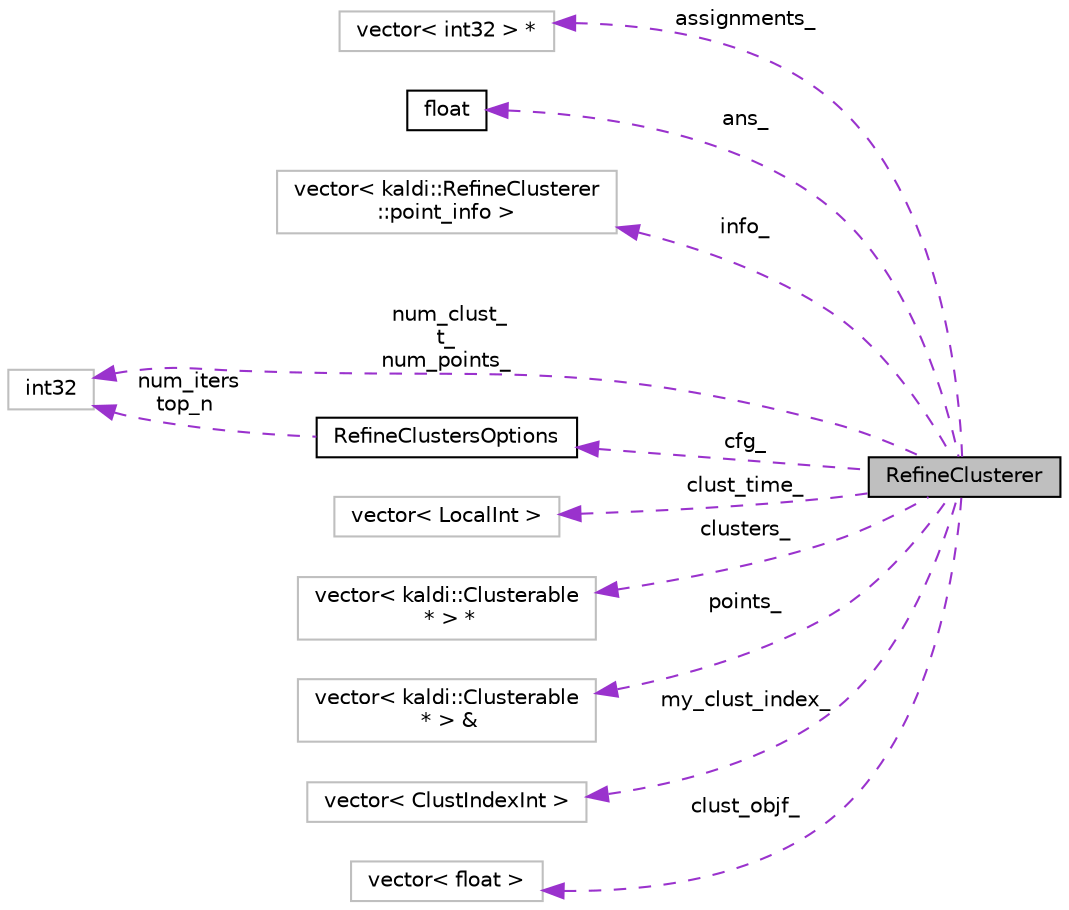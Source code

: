 digraph "RefineClusterer"
{
  edge [fontname="Helvetica",fontsize="10",labelfontname="Helvetica",labelfontsize="10"];
  node [fontname="Helvetica",fontsize="10",shape=record];
  rankdir="LR";
  Node1 [label="RefineClusterer",height=0.2,width=0.4,color="black", fillcolor="grey75", style="filled", fontcolor="black"];
  Node2 -> Node1 [dir="back",color="darkorchid3",fontsize="10",style="dashed",label=" assignments_" ,fontname="Helvetica"];
  Node2 [label="vector\< int32 \> *",height=0.2,width=0.4,color="grey75", fillcolor="white", style="filled"];
  Node3 -> Node1 [dir="back",color="darkorchid3",fontsize="10",style="dashed",label=" ans_" ,fontname="Helvetica"];
  Node3 [label="float",height=0.2,width=0.4,color="black", fillcolor="white", style="filled",URL="$classfloat.html"];
  Node4 -> Node1 [dir="back",color="darkorchid3",fontsize="10",style="dashed",label=" info_" ,fontname="Helvetica"];
  Node4 [label="vector\< kaldi::RefineClusterer\l::point_info \>",height=0.2,width=0.4,color="grey75", fillcolor="white", style="filled"];
  Node5 -> Node1 [dir="back",color="darkorchid3",fontsize="10",style="dashed",label=" cfg_" ,fontname="Helvetica"];
  Node5 [label="RefineClustersOptions",height=0.2,width=0.4,color="black", fillcolor="white", style="filled",URL="$structkaldi_1_1RefineClustersOptions.html"];
  Node6 -> Node5 [dir="back",color="darkorchid3",fontsize="10",style="dashed",label=" num_iters\ntop_n" ,fontname="Helvetica"];
  Node6 [label="int32",height=0.2,width=0.4,color="grey75", fillcolor="white", style="filled"];
  Node7 -> Node1 [dir="back",color="darkorchid3",fontsize="10",style="dashed",label=" clust_time_" ,fontname="Helvetica"];
  Node7 [label="vector\< LocalInt \>",height=0.2,width=0.4,color="grey75", fillcolor="white", style="filled"];
  Node8 -> Node1 [dir="back",color="darkorchid3",fontsize="10",style="dashed",label=" clusters_" ,fontname="Helvetica"];
  Node8 [label="vector\< kaldi::Clusterable\l * \> *",height=0.2,width=0.4,color="grey75", fillcolor="white", style="filled"];
  Node9 -> Node1 [dir="back",color="darkorchid3",fontsize="10",style="dashed",label=" points_" ,fontname="Helvetica"];
  Node9 [label="vector\< kaldi::Clusterable\l * \> &",height=0.2,width=0.4,color="grey75", fillcolor="white", style="filled"];
  Node10 -> Node1 [dir="back",color="darkorchid3",fontsize="10",style="dashed",label=" my_clust_index_" ,fontname="Helvetica"];
  Node10 [label="vector\< ClustIndexInt \>",height=0.2,width=0.4,color="grey75", fillcolor="white", style="filled"];
  Node11 -> Node1 [dir="back",color="darkorchid3",fontsize="10",style="dashed",label=" clust_objf_" ,fontname="Helvetica"];
  Node11 [label="vector\< float \>",height=0.2,width=0.4,color="grey75", fillcolor="white", style="filled"];
  Node6 -> Node1 [dir="back",color="darkorchid3",fontsize="10",style="dashed",label=" num_clust_\nt_\nnum_points_" ,fontname="Helvetica"];
}
